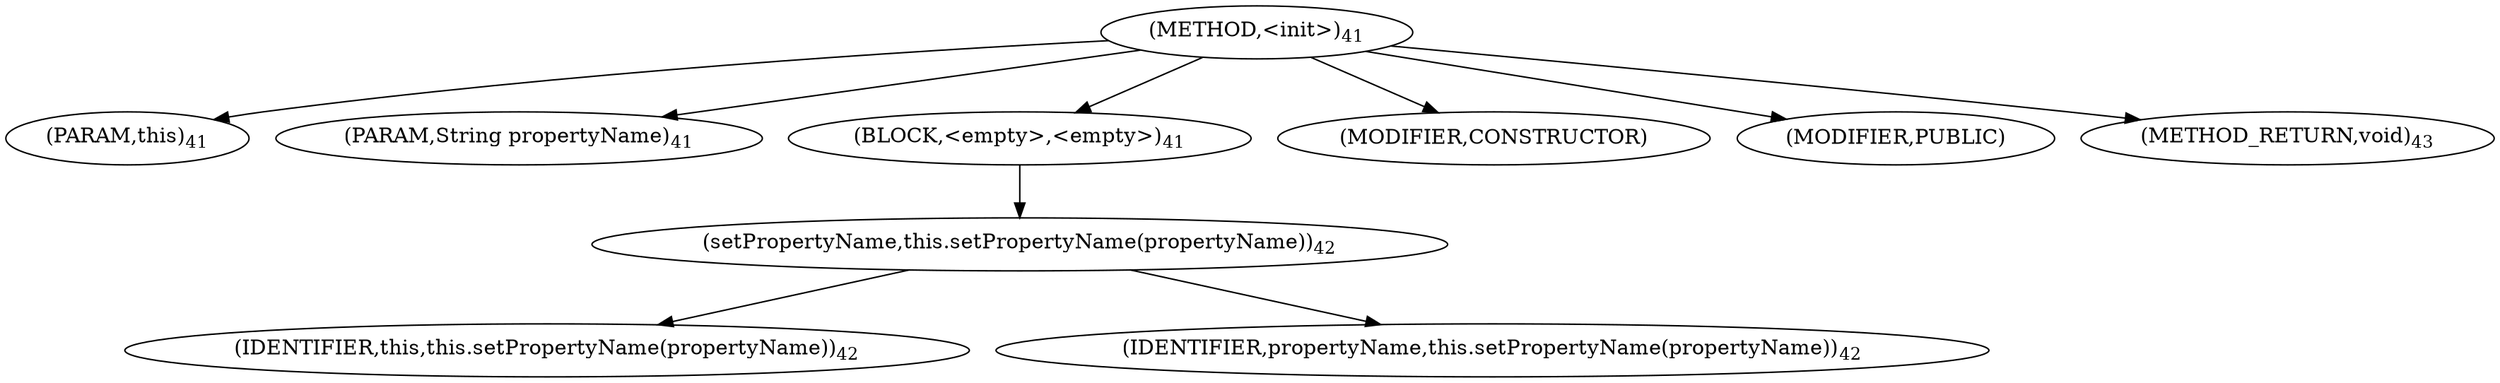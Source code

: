 digraph "&lt;init&gt;" {  
"31" [label = <(METHOD,&lt;init&gt;)<SUB>41</SUB>> ]
"4" [label = <(PARAM,this)<SUB>41</SUB>> ]
"32" [label = <(PARAM,String propertyName)<SUB>41</SUB>> ]
"33" [label = <(BLOCK,&lt;empty&gt;,&lt;empty&gt;)<SUB>41</SUB>> ]
"34" [label = <(setPropertyName,this.setPropertyName(propertyName))<SUB>42</SUB>> ]
"3" [label = <(IDENTIFIER,this,this.setPropertyName(propertyName))<SUB>42</SUB>> ]
"35" [label = <(IDENTIFIER,propertyName,this.setPropertyName(propertyName))<SUB>42</SUB>> ]
"36" [label = <(MODIFIER,CONSTRUCTOR)> ]
"37" [label = <(MODIFIER,PUBLIC)> ]
"38" [label = <(METHOD_RETURN,void)<SUB>43</SUB>> ]
  "31" -> "4" 
  "31" -> "32" 
  "31" -> "33" 
  "31" -> "36" 
  "31" -> "37" 
  "31" -> "38" 
  "33" -> "34" 
  "34" -> "3" 
  "34" -> "35" 
}

